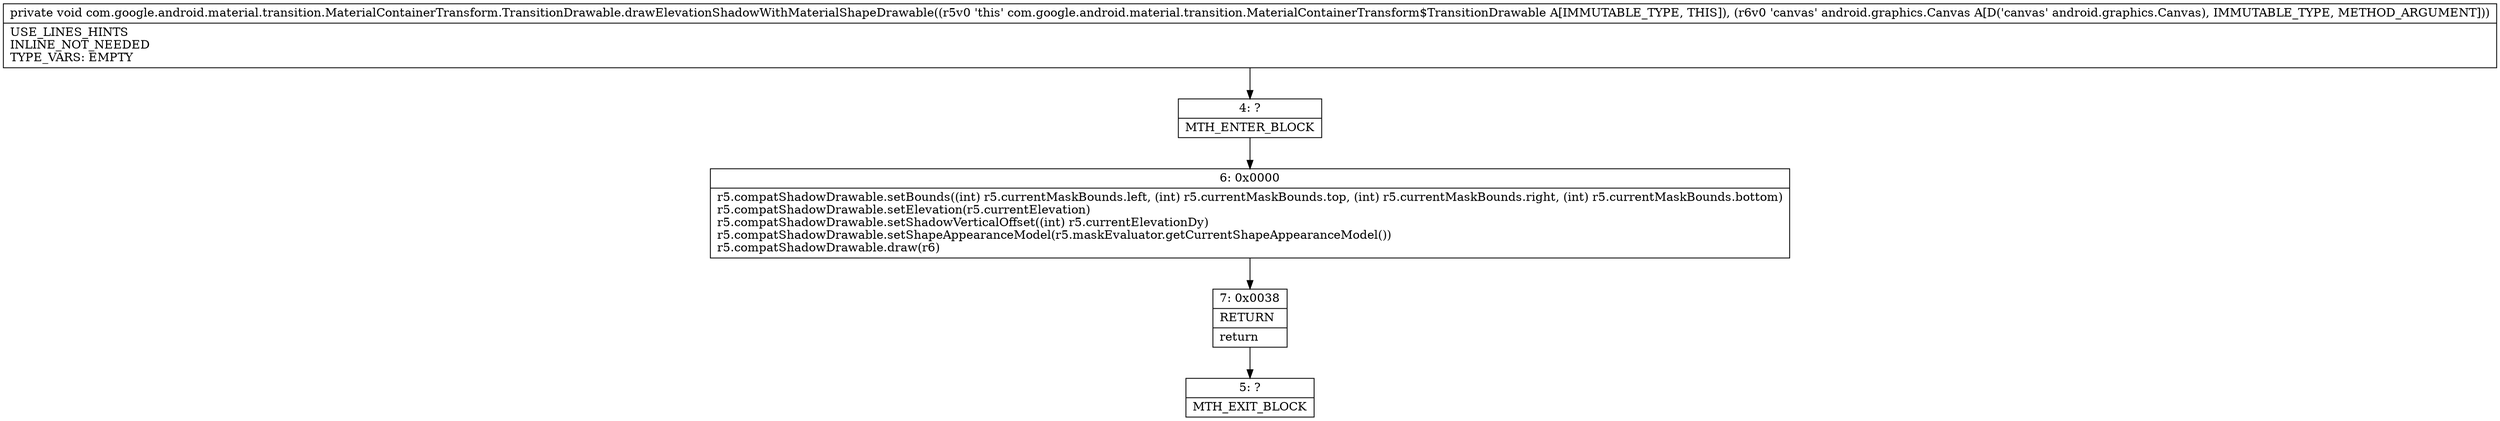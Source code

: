 digraph "CFG forcom.google.android.material.transition.MaterialContainerTransform.TransitionDrawable.drawElevationShadowWithMaterialShapeDrawable(Landroid\/graphics\/Canvas;)V" {
Node_4 [shape=record,label="{4\:\ ?|MTH_ENTER_BLOCK\l}"];
Node_6 [shape=record,label="{6\:\ 0x0000|r5.compatShadowDrawable.setBounds((int) r5.currentMaskBounds.left, (int) r5.currentMaskBounds.top, (int) r5.currentMaskBounds.right, (int) r5.currentMaskBounds.bottom)\lr5.compatShadowDrawable.setElevation(r5.currentElevation)\lr5.compatShadowDrawable.setShadowVerticalOffset((int) r5.currentElevationDy)\lr5.compatShadowDrawable.setShapeAppearanceModel(r5.maskEvaluator.getCurrentShapeAppearanceModel())\lr5.compatShadowDrawable.draw(r6)\l}"];
Node_7 [shape=record,label="{7\:\ 0x0038|RETURN\l|return\l}"];
Node_5 [shape=record,label="{5\:\ ?|MTH_EXIT_BLOCK\l}"];
MethodNode[shape=record,label="{private void com.google.android.material.transition.MaterialContainerTransform.TransitionDrawable.drawElevationShadowWithMaterialShapeDrawable((r5v0 'this' com.google.android.material.transition.MaterialContainerTransform$TransitionDrawable A[IMMUTABLE_TYPE, THIS]), (r6v0 'canvas' android.graphics.Canvas A[D('canvas' android.graphics.Canvas), IMMUTABLE_TYPE, METHOD_ARGUMENT]))  | USE_LINES_HINTS\lINLINE_NOT_NEEDED\lTYPE_VARS: EMPTY\l}"];
MethodNode -> Node_4;Node_4 -> Node_6;
Node_6 -> Node_7;
Node_7 -> Node_5;
}

